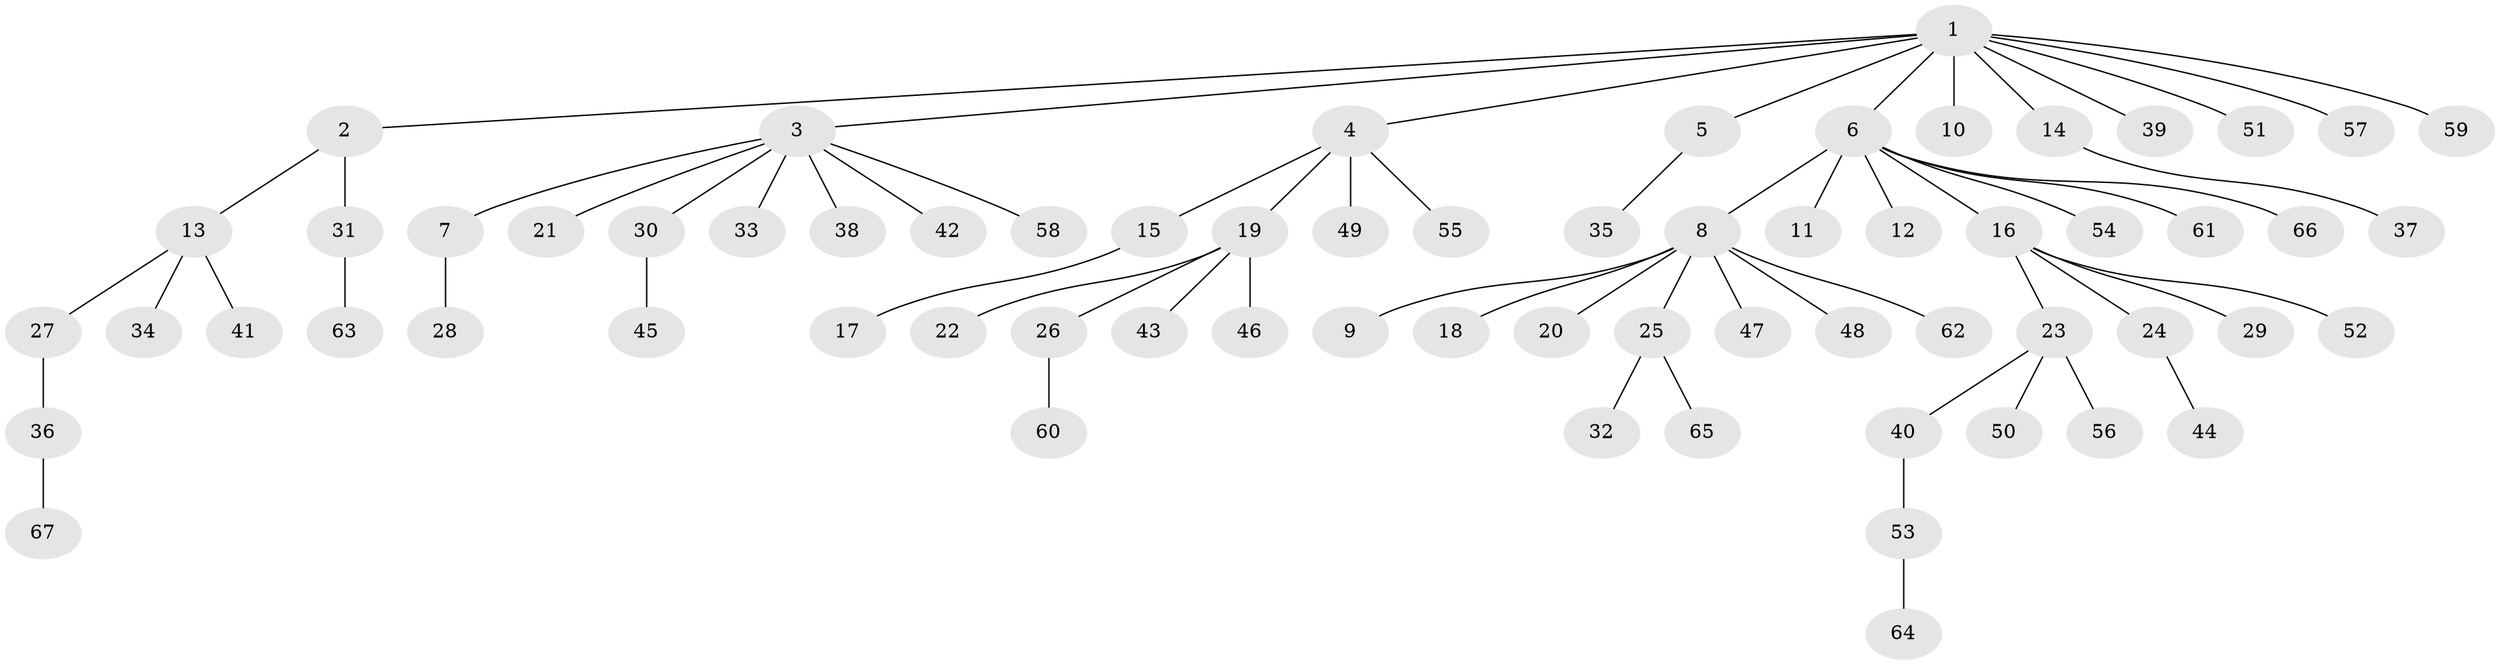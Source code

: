 // Generated by graph-tools (version 1.1) at 2025/26/03/09/25 03:26:05]
// undirected, 67 vertices, 66 edges
graph export_dot {
graph [start="1"]
  node [color=gray90,style=filled];
  1;
  2;
  3;
  4;
  5;
  6;
  7;
  8;
  9;
  10;
  11;
  12;
  13;
  14;
  15;
  16;
  17;
  18;
  19;
  20;
  21;
  22;
  23;
  24;
  25;
  26;
  27;
  28;
  29;
  30;
  31;
  32;
  33;
  34;
  35;
  36;
  37;
  38;
  39;
  40;
  41;
  42;
  43;
  44;
  45;
  46;
  47;
  48;
  49;
  50;
  51;
  52;
  53;
  54;
  55;
  56;
  57;
  58;
  59;
  60;
  61;
  62;
  63;
  64;
  65;
  66;
  67;
  1 -- 2;
  1 -- 3;
  1 -- 4;
  1 -- 5;
  1 -- 6;
  1 -- 10;
  1 -- 14;
  1 -- 39;
  1 -- 51;
  1 -- 57;
  1 -- 59;
  2 -- 13;
  2 -- 31;
  3 -- 7;
  3 -- 21;
  3 -- 30;
  3 -- 33;
  3 -- 38;
  3 -- 42;
  3 -- 58;
  4 -- 15;
  4 -- 19;
  4 -- 49;
  4 -- 55;
  5 -- 35;
  6 -- 8;
  6 -- 11;
  6 -- 12;
  6 -- 16;
  6 -- 54;
  6 -- 61;
  6 -- 66;
  7 -- 28;
  8 -- 9;
  8 -- 18;
  8 -- 20;
  8 -- 25;
  8 -- 47;
  8 -- 48;
  8 -- 62;
  13 -- 27;
  13 -- 34;
  13 -- 41;
  14 -- 37;
  15 -- 17;
  16 -- 23;
  16 -- 24;
  16 -- 29;
  16 -- 52;
  19 -- 22;
  19 -- 26;
  19 -- 43;
  19 -- 46;
  23 -- 40;
  23 -- 50;
  23 -- 56;
  24 -- 44;
  25 -- 32;
  25 -- 65;
  26 -- 60;
  27 -- 36;
  30 -- 45;
  31 -- 63;
  36 -- 67;
  40 -- 53;
  53 -- 64;
}
